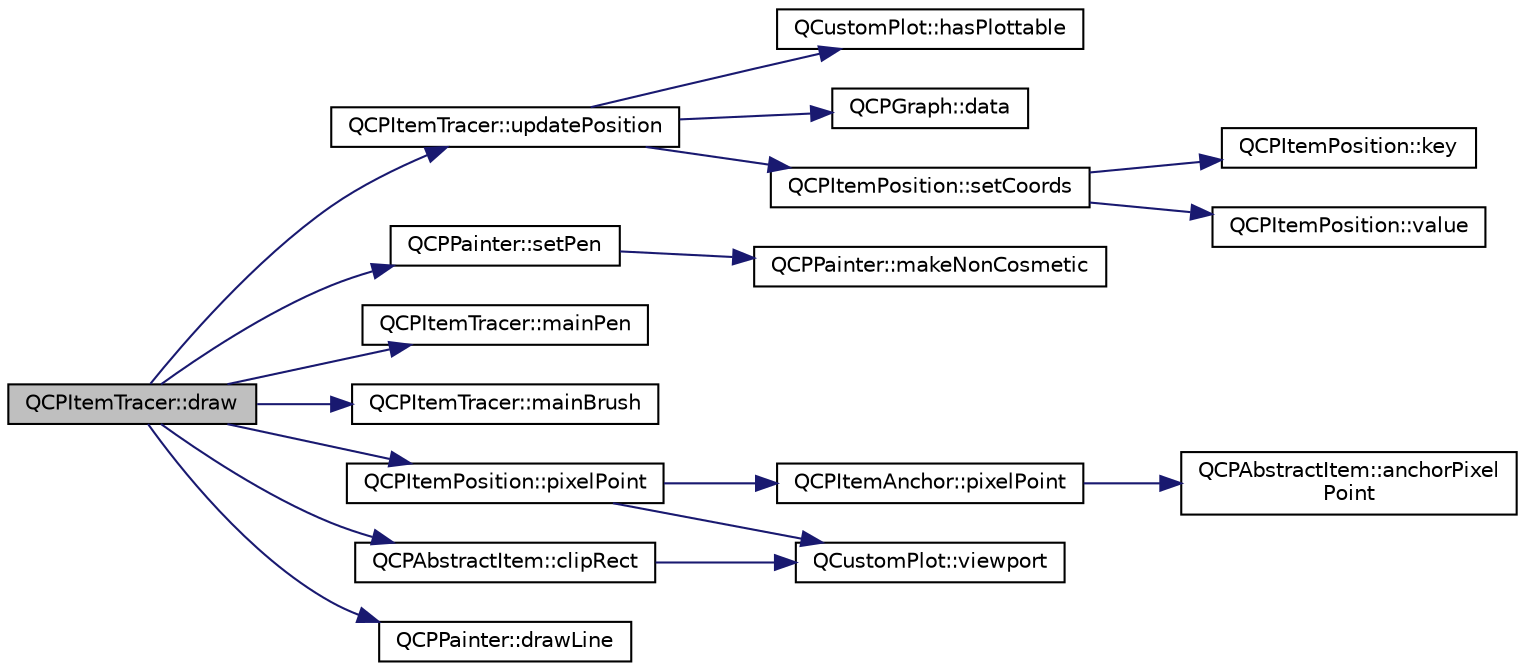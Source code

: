 digraph "QCPItemTracer::draw"
{
  edge [fontname="Helvetica",fontsize="10",labelfontname="Helvetica",labelfontsize="10"];
  node [fontname="Helvetica",fontsize="10",shape=record];
  rankdir="LR";
  Node24 [label="QCPItemTracer::draw",height=0.2,width=0.4,color="black", fillcolor="grey75", style="filled", fontcolor="black"];
  Node24 -> Node25 [color="midnightblue",fontsize="10",style="solid",fontname="Helvetica"];
  Node25 [label="QCPItemTracer::updatePosition",height=0.2,width=0.4,color="black", fillcolor="white", style="filled",URL="$d9/da3/class_q_c_p_item_tracer.html#a5b90296109e36384aedbc8908a670413"];
  Node25 -> Node26 [color="midnightblue",fontsize="10",style="solid",fontname="Helvetica"];
  Node26 [label="QCustomPlot::hasPlottable",height=0.2,width=0.4,color="black", fillcolor="white", style="filled",URL="$dd/d9b/class_q_custom_plot.html#a72cefbfbb9e699940e37be605bd9c51e"];
  Node25 -> Node27 [color="midnightblue",fontsize="10",style="solid",fontname="Helvetica"];
  Node27 [label="QCPGraph::data",height=0.2,width=0.4,color="black", fillcolor="white", style="filled",URL="$d2/d4c/class_q_c_p_graph.html#acde1c0d1f6a817930489548396e6b3e6"];
  Node25 -> Node28 [color="midnightblue",fontsize="10",style="solid",fontname="Helvetica"];
  Node28 [label="QCPItemPosition::setCoords",height=0.2,width=0.4,color="black", fillcolor="white", style="filled",URL="$d1/dad/class_q_c_p_item_position.html#aa988ba4e87ab684c9021017dcaba945f"];
  Node28 -> Node29 [color="midnightblue",fontsize="10",style="solid",fontname="Helvetica"];
  Node29 [label="QCPItemPosition::key",height=0.2,width=0.4,color="black", fillcolor="white", style="filled",URL="$d1/dad/class_q_c_p_item_position.html#a6fc519f1b73722a8d0cff7d4d647407e"];
  Node28 -> Node30 [color="midnightblue",fontsize="10",style="solid",fontname="Helvetica"];
  Node30 [label="QCPItemPosition::value",height=0.2,width=0.4,color="black", fillcolor="white", style="filled",URL="$d1/dad/class_q_c_p_item_position.html#acfcf86f840a7366a4299bff593d5d636"];
  Node24 -> Node31 [color="midnightblue",fontsize="10",style="solid",fontname="Helvetica"];
  Node31 [label="QCPPainter::setPen",height=0.2,width=0.4,color="black", fillcolor="white", style="filled",URL="$d3/db4/class_q_c_p_painter.html#af9c7a4cd1791403901f8c5b82a150195"];
  Node31 -> Node32 [color="midnightblue",fontsize="10",style="solid",fontname="Helvetica"];
  Node32 [label="QCPPainter::makeNonCosmetic",height=0.2,width=0.4,color="black", fillcolor="white", style="filled",URL="$d3/db4/class_q_c_p_painter.html#a7e63fbcf47e35c6f2ecd11b8fef7c7d8"];
  Node24 -> Node33 [color="midnightblue",fontsize="10",style="solid",fontname="Helvetica"];
  Node33 [label="QCPItemTracer::mainPen",height=0.2,width=0.4,color="black", fillcolor="white", style="filled",URL="$d9/da3/class_q_c_p_item_tracer.html#abffdcf64d0f84f7b41bd4af07d144642"];
  Node24 -> Node34 [color="midnightblue",fontsize="10",style="solid",fontname="Helvetica"];
  Node34 [label="QCPItemTracer::mainBrush",height=0.2,width=0.4,color="black", fillcolor="white", style="filled",URL="$d9/da3/class_q_c_p_item_tracer.html#a94f81c54197577e86c53a60cf39155cd"];
  Node24 -> Node35 [color="midnightblue",fontsize="10",style="solid",fontname="Helvetica"];
  Node35 [label="QCPItemPosition::pixelPoint",height=0.2,width=0.4,color="black", fillcolor="white", style="filled",URL="$d1/dad/class_q_c_p_item_position.html#a6cad070c22801295231f5bd6045afe70"];
  Node35 -> Node36 [color="midnightblue",fontsize="10",style="solid",fontname="Helvetica"];
  Node36 [label="QCPItemAnchor::pixelPoint",height=0.2,width=0.4,color="black", fillcolor="white", style="filled",URL="$d4/d7c/class_q_c_p_item_anchor.html#ae1a21d9471d1d788624cad297e1b8d6f"];
  Node36 -> Node37 [color="midnightblue",fontsize="10",style="solid",fontname="Helvetica"];
  Node37 [label="QCPAbstractItem::anchorPixel\lPoint",height=0.2,width=0.4,color="black", fillcolor="white", style="filled",URL="$da/d6a/class_q_c_p_abstract_item.html#a5681c190803e899bac9a240753fdba00"];
  Node35 -> Node38 [color="midnightblue",fontsize="10",style="solid",fontname="Helvetica"];
  Node38 [label="QCustomPlot::viewport",height=0.2,width=0.4,color="black", fillcolor="white", style="filled",URL="$dd/d9b/class_q_custom_plot.html#a19842409b18f556b256d05e97fffc670"];
  Node24 -> Node39 [color="midnightblue",fontsize="10",style="solid",fontname="Helvetica"];
  Node39 [label="QCPAbstractItem::clipRect",height=0.2,width=0.4,color="black", fillcolor="white", style="filled",URL="$da/d6a/class_q_c_p_abstract_item.html#a550ecff39195d9ff3d5cf239eb802ea7"];
  Node39 -> Node38 [color="midnightblue",fontsize="10",style="solid",fontname="Helvetica"];
  Node24 -> Node40 [color="midnightblue",fontsize="10",style="solid",fontname="Helvetica"];
  Node40 [label="QCPPainter::drawLine",height=0.2,width=0.4,color="black", fillcolor="white", style="filled",URL="$d3/db4/class_q_c_p_painter.html#a0b4b1b9bd495e182c731774dc800e6e0"];
}
